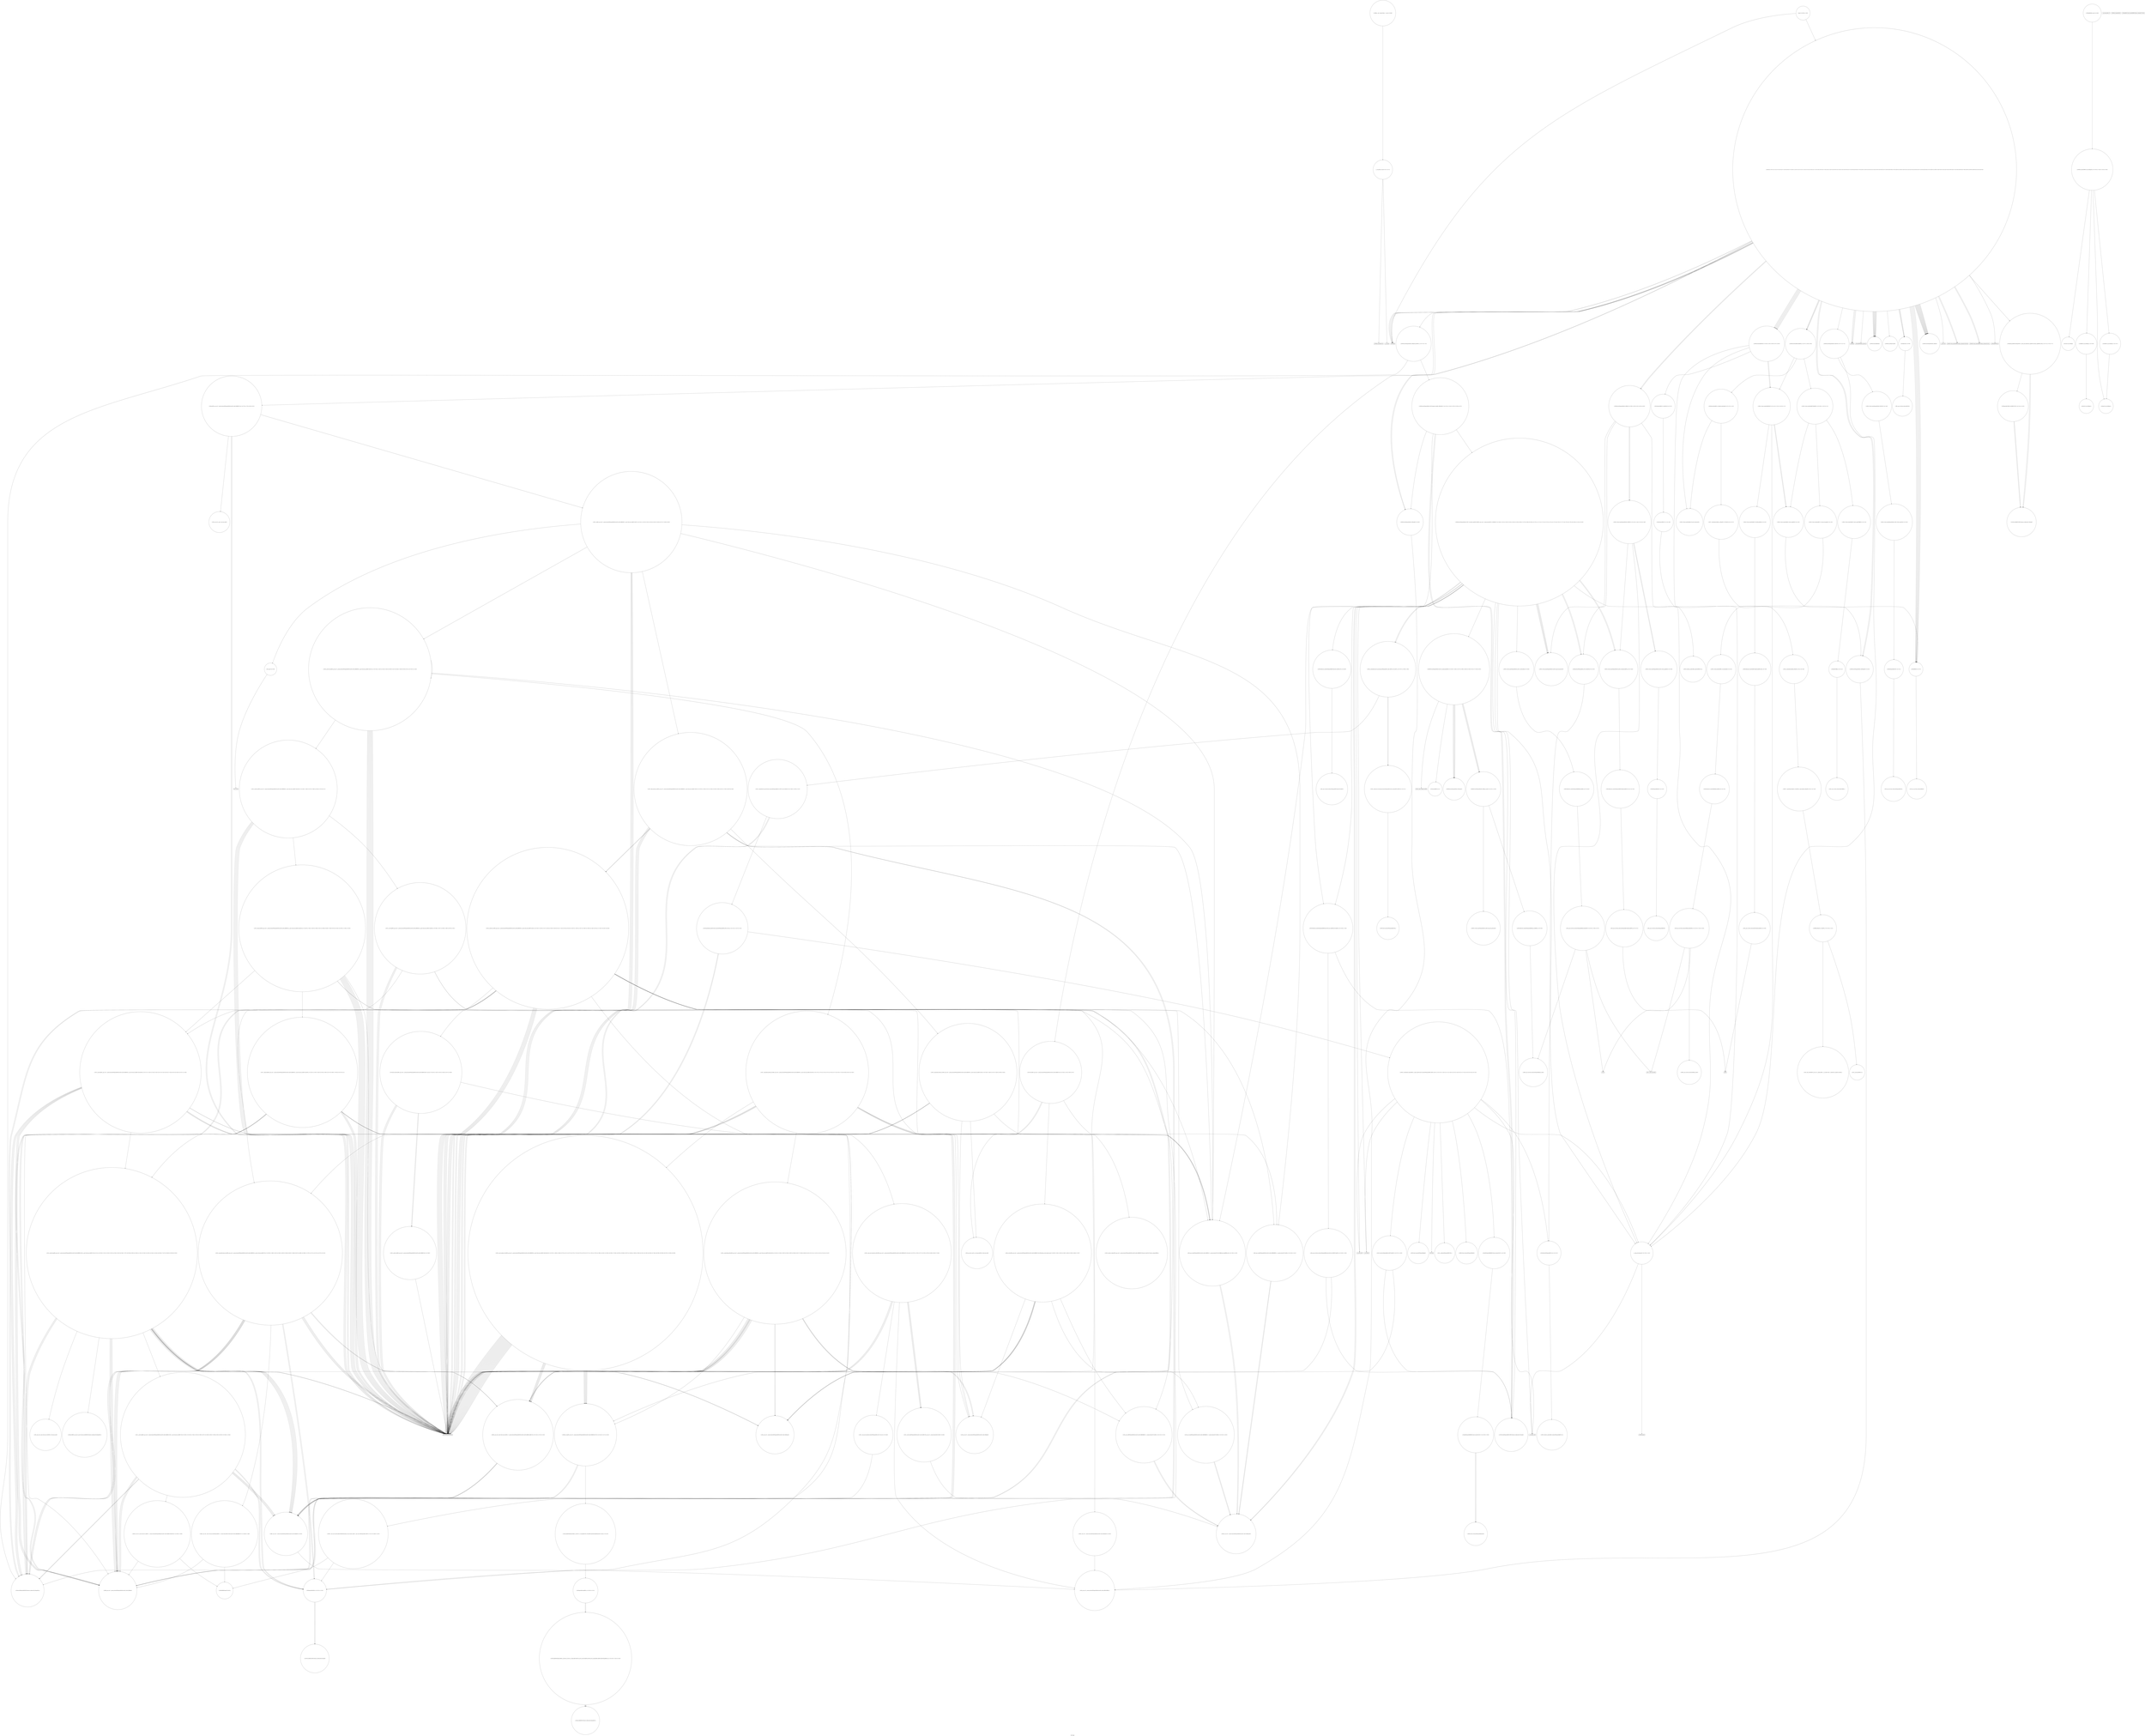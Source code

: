 digraph "Call Graph" {
	label="Call Graph";

	Node0x559e73ed9230 [shape=record,shape=circle,label="{__cxx_global_var_init|{<s0>1|<s1>2}}"];
	Node0x559e73ed9230:s0 -> Node0x559e73ed92b0[color=black];
	Node0x559e73ed9230:s1 -> Node0x559e74361720[color=black];
	Node0x559e74368c60 [shape=record,shape=circle,label="{_ZSt9__reverseIN9__gnu_cxx17__normal_iteratorIPSt4pairIiiESt6vectorIS3_SaIS3_EEEEEvT_S9_St26random_access_iterator_tag|{<s0>490|<s1>491|<s2>492|<s3>493|<s4>494|<s5>495|<s6>496|<s7>497}}"];
	Node0x559e74368c60:s0 -> Node0x559e74368760[color=black];
	Node0x559e74368c60:s1 -> Node0x559e74368160[color=black];
	Node0x559e74368c60:s2 -> Node0x559e74367a60[color=black];
	Node0x559e74368c60:s3 -> Node0x559e74365440[color=black];
	Node0x559e74368c60:s4 -> Node0x559e74365440[color=black];
	Node0x559e74368c60:s5 -> Node0x559e74368360[color=black];
	Node0x559e74368c60:s6 -> Node0x559e74367be0[color=black];
	Node0x559e74368c60:s7 -> Node0x559e74368160[color=black];
	Node0x559e743652c0 [shape=record,shape=circle,label="{_ZSt7forwardISt4pairIiiEEOT_RNSt16remove_referenceIS2_E4typeE}"];
	Node0x559e74361920 [shape=record,shape=circle,label="{_ZNSt6vectorIiSaIiEEC2EmRKS0_|{<s0>67|<s1>68|<s2>69}}"];
	Node0x559e74361920:s0 -> Node0x559e74362a20[color=black];
	Node0x559e74361920:s1 -> Node0x559e74362aa0[color=black];
	Node0x559e74361920:s2 -> Node0x559e74362b20[color=black];
	Node0x559e74362e20 [shape=record,shape=circle,label="{_ZSt34__uninitialized_move_if_noexcept_aIPSt4pairIiiES2_SaIS1_EET0_T_S5_S4_RT1_|{<s0>197|<s1>198|<s2>199}}"];
	Node0x559e74362e20:s0 -> Node0x559e743635a0[color=black];
	Node0x559e74362e20:s1 -> Node0x559e743635a0[color=black];
	Node0x559e74362e20:s2 -> Node0x559e74363520[color=black];
	Node0x559e74361ca0 [shape=record,shape=circle,label="{_ZSt4sortIN9__gnu_cxx17__normal_iteratorIPSt4pairIiiESt6vectorIS3_SaIS3_EEEEEvT_S9_|{<s0>78|<s1>79|<s2>80|<s3>81}}"];
	Node0x559e74361ca0:s0 -> Node0x559e74365440[color=black];
	Node0x559e74361ca0:s1 -> Node0x559e74365440[color=black];
	Node0x559e74361ca0:s2 -> Node0x559e74363d20[color=black];
	Node0x559e74361ca0:s3 -> Node0x559e74363ca0[color=black];
	Node0x559e743631a0 [shape=record,shape=Mrecord,label="{_ZSt20__throw_length_errorPKc}"];
	Node0x559e74362020 [shape=record,shape=Mrecord,label="{_ZNSolsEi}"];
	Node0x559e74363520 [shape=record,shape=circle,label="{_ZSt22__uninitialized_copy_aISt13move_iteratorIPSt4pairIiiEES3_S2_ET0_T_S6_S5_RSaIT1_E|{<s0>208|<s1>209|<s2>210}}"];
	Node0x559e74363520:s0 -> Node0x559e74365440[color=black];
	Node0x559e74363520:s1 -> Node0x559e74365440[color=black];
	Node0x559e74363520:s2 -> Node0x559e74363620[color=black];
	Node0x559e743623a0 [shape=record,shape=circle,label="{_ZNSt6vectorISt4pairIiiESaIS1_EED2Ev|{<s0>89|<s1>90|<s2>91|<s3>92|<s4>93}}"];
	Node0x559e743623a0:s0 -> Node0x559e74364c40[color=black];
	Node0x559e743623a0:s1 -> Node0x559e74364bc0[color=black];
	Node0x559e743623a0:s2 -> Node0x559e74364cc0[color=black];
	Node0x559e743623a0:s3 -> Node0x559e74364cc0[color=black];
	Node0x559e743623a0:s4 -> Node0x559e74364540[color=black];
	Node0x559e743638a0 [shape=record,shape=circle,label="{_ZNKSt13move_iteratorIPSt4pairIiiEEdeEv}"];
	Node0x559e74362720 [shape=record,shape=circle,label="{_ZStcoSt13_Ios_Fmtflags}"];
	Node0x559e74363c20 [shape=record,shape=circle,label="{_ZN9__gnu_cxx17__normal_iteratorIPSt4pairIiiESt6vectorIS2_SaIS2_EEEC2ERKS3_}"];
	Node0x559e74362aa0 [shape=record,shape=circle,label="{_ZNSt6vectorIiSaIiEE21_M_default_initializeEm|{<s0>112|<s1>113}}"];
	Node0x559e74362aa0:s0 -> Node0x559e743641c0[color=black];
	Node0x559e74362aa0:s1 -> Node0x559e74364140[color=black];
	Node0x559e743677e0 [shape=record,shape=circle,label="{_ZSt14__partial_sortIN9__gnu_cxx17__normal_iteratorIPSt4pairIiiESt6vectorIS3_SaIS3_EEEENS0_5__ops15_Iter_less_iterEEvT_SB_SB_T0_|{<s0>265|<s1>266|<s2>267|<s3>268|<s4>269|<s5>270|<s6>271}}"];
	Node0x559e743677e0:s0 -> Node0x559e74365440[color=black];
	Node0x559e743677e0:s1 -> Node0x559e74365440[color=black];
	Node0x559e743677e0:s2 -> Node0x559e74365440[color=black];
	Node0x559e743677e0:s3 -> Node0x559e743678e0[color=black];
	Node0x559e743677e0:s4 -> Node0x559e74365440[color=black];
	Node0x559e743677e0:s5 -> Node0x559e74365440[color=black];
	Node0x559e743677e0:s6 -> Node0x559e74367960[color=black];
	Node0x559e74363e40 [shape=record,shape=circle,label="{_ZNSt12_Vector_baseIiSaIiEE11_M_allocateEm|{<s0>122}}"];
	Node0x559e74363e40:s0 -> Node0x559e74363ec0[color=black];
	Node0x559e74367b60 [shape=record,shape=circle,label="{_ZSt10__pop_heapIN9__gnu_cxx17__normal_iteratorIPSt4pairIiiESt6vectorIS3_SaIS3_EEEENS0_5__ops15_Iter_less_iterEEvT_SB_SB_RT0_|{<s0>317|<s1>318|<s2>319|<s3>320|<s4>321|<s5>322|<s6>323|<s7>324|<s8>325|<s9>326|<s10>327|<s11>328}}"];
	Node0x559e74367b60:s0 -> Node0x559e74367ce0[color=black];
	Node0x559e74367b60:s1 -> Node0x559e743651c0[color=black];
	Node0x559e74367b60:s2 -> Node0x559e74365440[color=black];
	Node0x559e74367b60:s3 -> Node0x559e74367ce0[color=black];
	Node0x559e74367b60:s4 -> Node0x559e743651c0[color=black];
	Node0x559e74367b60:s5 -> Node0x559e74367ce0[color=black];
	Node0x559e74367b60:s6 -> Node0x559e74367de0[color=black];
	Node0x559e74367b60:s7 -> Node0x559e74365440[color=black];
	Node0x559e74367b60:s8 -> Node0x559e74365540[color=black];
	Node0x559e74367b60:s9 -> Node0x559e743651c0[color=black];
	Node0x559e74367b60:s10 -> Node0x559e74365440[color=black];
	Node0x559e74367b60:s11 -> Node0x559e74367d60[color=black];
	Node0x559e743641c0 [shape=record,shape=circle,label="{_ZNSt12_Vector_baseIiSaIiEE19_M_get_Tp_allocatorEv}"];
	Node0x559e74367ee0 [shape=record,shape=circle,label="{_ZN9__gnu_cxx5__ops14_Iter_less_valC2ENS0_15_Iter_less_iterE}"];
	Node0x559e74364540 [shape=record,shape=circle,label="{__clang_call_terminate|{<s0>133|<s1>134}}"];
	Node0x559e74364540:s0 -> Node0x559e743645c0[color=black];
	Node0x559e74364540:s1 -> Node0x559e74364640[color=black];
	Node0x559e74368260 [shape=record,shape=circle,label="{_ZNK9__gnu_cxx17__normal_iteratorIPSt4pairIiiESt6vectorIS2_SaIS2_EEEmiEl|{<s0>400}}"];
	Node0x559e74368260:s0 -> Node0x559e74363c20[color=black];
	Node0x559e743648c0 [shape=record,shape=circle,label="{_ZSt8_DestroyIPiEvT_S1_|{<s0>138}}"];
	Node0x559e743648c0:s0 -> Node0x559e74364940[color=black];
	Node0x559e743685e0 [shape=record,shape=Mrecord,label="{llvm.ctlz.i64}"];
	Node0x559e74364c40 [shape=record,shape=circle,label="{_ZNSt12_Vector_baseISt4pairIiiESaIS1_EE19_M_get_Tp_allocatorEv}"];
	Node0x559e74368960 [shape=record,shape=circle,label="{_ZSt23__copy_move_backward_a2ILb1EN9__gnu_cxx17__normal_iteratorIPSt4pairIiiESt6vectorIS3_SaIS3_EEEES8_ET1_T0_SA_S9_|{<s0>475|<s1>476|<s2>477|<s3>478|<s4>479|<s5>480|<s6>481|<s7>482}}"];
	Node0x559e74368960:s0 -> Node0x559e74365440[color=black];
	Node0x559e74368960:s1 -> Node0x559e74368ae0[color=black];
	Node0x559e74368960:s2 -> Node0x559e74365440[color=black];
	Node0x559e74368960:s3 -> Node0x559e74368ae0[color=black];
	Node0x559e74368960:s4 -> Node0x559e74365440[color=black];
	Node0x559e74368960:s5 -> Node0x559e74368ae0[color=black];
	Node0x559e74368960:s6 -> Node0x559e74368a60[color=black];
	Node0x559e74368960:s7 -> Node0x559e74363c20[color=black];
	Node0x559e74364fc0 [shape=record,shape=circle,label="{_ZN9__gnu_cxx13new_allocatorISt4pairIiiEE10deallocateEPS2_m|{<s0>151}}"];
	Node0x559e74364fc0:s0 -> Node0x559e743647c0[color=black];
	Node0x559e73ed92b0 [shape=record,shape=Mrecord,label="{_ZNSt8ios_base4InitC1Ev}"];
	Node0x559e74368ce0 [shape=record,shape=circle,label="{_ZSt19__iterator_categoryIN9__gnu_cxx17__normal_iteratorIPSt4pairIiiESt6vectorIS3_SaIS3_EEEEENSt15iterator_traitsIT_E17iterator_categoryERKSA_}"];
	Node0x559e74365340 [shape=record,shape=circle,label="{_ZNSt6vectorISt4pairIiiESaIS1_EE17_M_realloc_insertIJS1_EEEvN9__gnu_cxx17__normal_iteratorIPS1_S3_EEDpOT_|{<s0>160|<s1>161|<s2>162|<s3>163|<s4>164|<s5>165|<s6>166|<s7>167|<s8>168|<s9>169|<s10>170|<s11>171|<s12>172|<s13>173|<s14>174|<s15>175|<s16>176|<s17>177|<s18>178|<s19>179|<s20>180|<s21>181|<s22>182}}"];
	Node0x559e74365340:s0 -> Node0x559e743654c0[color=black];
	Node0x559e74365340:s1 -> Node0x559e74361d20[color=black];
	Node0x559e74365340:s2 -> Node0x559e74365540[color=black];
	Node0x559e74365340:s3 -> Node0x559e74362da0[color=black];
	Node0x559e74365340:s4 -> Node0x559e743652c0[color=black];
	Node0x559e74365340:s5 -> Node0x559e74365240[color=black];
	Node0x559e74365340:s6 -> Node0x559e74362ea0[color=black];
	Node0x559e74365340:s7 -> Node0x559e74364c40[color=black];
	Node0x559e74365340:s8 -> Node0x559e74362e20[color=black];
	Node0x559e74365340:s9 -> Node0x559e74362ea0[color=black];
	Node0x559e74365340:s10 -> Node0x559e74364c40[color=black];
	Node0x559e74365340:s11 -> Node0x559e74362e20[color=black];
	Node0x559e74365340:s12 -> Node0x559e743645c0[color=black];
	Node0x559e74365340:s13 -> Node0x559e74362f20[color=black];
	Node0x559e74365340:s14 -> Node0x559e74363020[color=black];
	Node0x559e74365340:s15 -> Node0x559e74364c40[color=black];
	Node0x559e74365340:s16 -> Node0x559e74364bc0[color=black];
	Node0x559e74365340:s17 -> Node0x559e74364e40[color=black];
	Node0x559e74365340:s18 -> Node0x559e74362fa0[color=black];
	Node0x559e74365340:s19 -> Node0x559e74364c40[color=black];
	Node0x559e74365340:s20 -> Node0x559e74364bc0[color=black];
	Node0x559e74365340:s21 -> Node0x559e74364e40[color=black];
	Node0x559e74365340:s22 -> Node0x559e74364540[color=black];
	Node0x559e743619a0 [shape=record,shape=Mrecord,label="{__gxx_personality_v0}"];
	Node0x559e74362ea0 [shape=record,shape=circle,label="{_ZNK9__gnu_cxx17__normal_iteratorIPSt4pairIiiESt6vectorIS2_SaIS2_EEE4baseEv}"];
	Node0x559e74361d20 [shape=record,shape=circle,label="{_ZNSt6vectorISt4pairIiiESaIS1_EE5beginEv|{<s0>82}}"];
	Node0x559e74361d20:s0 -> Node0x559e74363c20[color=black];
	Node0x559e74363220 [shape=record,shape=circle,label="{_ZSt3maxImERKT_S2_S2_}"];
	Node0x559e743620a0 [shape=record,shape=Mrecord,label="{_ZNSolsEPFRSt8ios_baseS0_E}"];
	Node0x559e743635a0 [shape=record,shape=circle,label="{_ZSt32__make_move_if_noexcept_iteratorISt4pairIiiESt13move_iteratorIPS1_EET0_PT_|{<s0>211}}"];
	Node0x559e743635a0:s0 -> Node0x559e74363b20[color=black];
	Node0x559e74362420 [shape=record,shape=circle,label="{_ZNSt6vectorIiSaIiEED2Ev|{<s0>94|<s1>95|<s2>96|<s3>97|<s4>98}}"];
	Node0x559e74362420:s0 -> Node0x559e743641c0[color=black];
	Node0x559e74362420:s1 -> Node0x559e74364840[color=black];
	Node0x559e74362420:s2 -> Node0x559e74362b20[color=black];
	Node0x559e74362420:s3 -> Node0x559e74362b20[color=black];
	Node0x559e74362420:s4 -> Node0x559e74364540[color=black];
	Node0x559e74363920 [shape=record,shape=circle,label="{_ZNSt13move_iteratorIPSt4pairIiiEEppEv}"];
	Node0x559e743627a0 [shape=record,shape=circle,label="{_ZStoRRSt13_Ios_FmtflagsS_|{<s0>108}}"];
	Node0x559e743627a0:s0 -> Node0x559e743628a0[color=black];
	Node0x559e74363ca0 [shape=record,shape=circle,label="{_ZSt6__sortIN9__gnu_cxx17__normal_iteratorIPSt4pairIiiESt6vectorIS3_SaIS3_EEEENS0_5__ops15_Iter_less_iterEEvT_SB_T0_|{<s0>231|<s1>232|<s2>233|<s3>234|<s4>235|<s5>236|<s6>237|<s7>238|<s8>239}}"];
	Node0x559e74363ca0:s0 -> Node0x559e743675e0[color=black];
	Node0x559e74363ca0:s1 -> Node0x559e74365440[color=black];
	Node0x559e74363ca0:s2 -> Node0x559e74365440[color=black];
	Node0x559e74363ca0:s3 -> Node0x559e74365540[color=black];
	Node0x559e74363ca0:s4 -> Node0x559e743676e0[color=black];
	Node0x559e74363ca0:s5 -> Node0x559e74367660[color=black];
	Node0x559e74363ca0:s6 -> Node0x559e74365440[color=black];
	Node0x559e74363ca0:s7 -> Node0x559e74365440[color=black];
	Node0x559e74363ca0:s8 -> Node0x559e74367760[color=black];
	Node0x559e74362b20 [shape=record,shape=circle,label="{_ZNSt12_Vector_baseIiSaIiEED2Ev|{<s0>114|<s1>115|<s2>116|<s3>117}}"];
	Node0x559e74362b20:s0 -> Node0x559e743644c0[color=black];
	Node0x559e74362b20:s1 -> Node0x559e74362ca0[color=black];
	Node0x559e74362b20:s2 -> Node0x559e74362ca0[color=black];
	Node0x559e74362b20:s3 -> Node0x559e74364540[color=black];
	Node0x559e74367860 [shape=record,shape=circle,label="{_ZSt27__unguarded_partition_pivotIN9__gnu_cxx17__normal_iteratorIPSt4pairIiiESt6vectorIS3_SaIS3_EEEENS0_5__ops15_Iter_less_iterEET_SB_SB_T0_|{<s0>272|<s1>273|<s2>274|<s3>275|<s4>276|<s5>277|<s6>278|<s7>279|<s8>280|<s9>281|<s10>282}}"];
	Node0x559e74367860:s0 -> Node0x559e74365540[color=black];
	Node0x559e74367860:s1 -> Node0x559e74367c60[color=black];
	Node0x559e74367860:s2 -> Node0x559e74365440[color=black];
	Node0x559e74367860:s3 -> Node0x559e74367c60[color=black];
	Node0x559e74367860:s4 -> Node0x559e74365440[color=black];
	Node0x559e74367860:s5 -> Node0x559e74368260[color=black];
	Node0x559e74367860:s6 -> Node0x559e743681e0[color=black];
	Node0x559e74367860:s7 -> Node0x559e74367c60[color=black];
	Node0x559e74367860:s8 -> Node0x559e74365440[color=black];
	Node0x559e74367860:s9 -> Node0x559e74365440[color=black];
	Node0x559e74367860:s10 -> Node0x559e743682e0[color=black];
	Node0x559e74363ec0 [shape=record,shape=circle,label="{_ZNSt16allocator_traitsISaIiEE8allocateERS0_m|{<s0>123}}"];
	Node0x559e74363ec0:s0 -> Node0x559e74363f40[color=black];
	Node0x559e74367be0 [shape=record,shape=circle,label="{_ZN9__gnu_cxx17__normal_iteratorIPSt4pairIiiESt6vectorIS2_SaIS2_EEEppEv}"];
	Node0x559e74364240 [shape=record,shape=circle,label="{_ZSt25__uninitialized_default_nIPimET_S1_T0_|{<s0>128}}"];
	Node0x559e74364240:s0 -> Node0x559e743642c0[color=black];
	Node0x559e74367f60 [shape=record,shape=circle,label="{_ZSt11__push_heapIN9__gnu_cxx17__normal_iteratorIPSt4pairIiiESt6vectorIS3_SaIS3_EEEElS3_NS0_5__ops14_Iter_less_valEEvT_T0_SC_T1_RT2_|{<s0>353|<s1>354|<s2>355|<s3>356|<s4>357|<s5>358|<s6>359|<s7>360|<s8>361|<s9>362|<s10>363|<s11>364}}"];
	Node0x559e74367f60:s0 -> Node0x559e74367c60[color=black];
	Node0x559e74367f60:s1 -> Node0x559e74368060[color=black];
	Node0x559e74367f60:s2 -> Node0x559e74367c60[color=black];
	Node0x559e74367f60:s3 -> Node0x559e74367ce0[color=black];
	Node0x559e74367f60:s4 -> Node0x559e743651c0[color=black];
	Node0x559e74367f60:s5 -> Node0x559e74367c60[color=black];
	Node0x559e74367f60:s6 -> Node0x559e74367ce0[color=black];
	Node0x559e74367f60:s7 -> Node0x559e74367de0[color=black];
	Node0x559e74367f60:s8 -> Node0x559e743651c0[color=black];
	Node0x559e74367f60:s9 -> Node0x559e74367c60[color=black];
	Node0x559e74367f60:s10 -> Node0x559e74367ce0[color=black];
	Node0x559e74367f60:s11 -> Node0x559e74367de0[color=black];
	Node0x559e743645c0 [shape=record,shape=Mrecord,label="{__cxa_begin_catch}"];
	Node0x559e743682e0 [shape=record,shape=circle,label="{_ZSt21__unguarded_partitionIN9__gnu_cxx17__normal_iteratorIPSt4pairIiiESt6vectorIS3_SaIS3_EEEENS0_5__ops15_Iter_less_iterEET_SB_SB_SB_T0_|{<s0>401|<s1>402|<s2>403|<s3>404|<s4>405|<s5>406|<s6>407|<s7>408|<s8>409|<s9>410|<s10>411|<s11>412|<s12>413|<s13>414|<s14>415}}"];
	Node0x559e743682e0:s0 -> Node0x559e74365440[color=black];
	Node0x559e743682e0:s1 -> Node0x559e74365440[color=black];
	Node0x559e743682e0:s2 -> Node0x559e74367ae0[color=black];
	Node0x559e743682e0:s3 -> Node0x559e74367be0[color=black];
	Node0x559e743682e0:s4 -> Node0x559e74368160[color=black];
	Node0x559e743682e0:s5 -> Node0x559e74365440[color=black];
	Node0x559e743682e0:s6 -> Node0x559e74365440[color=black];
	Node0x559e743682e0:s7 -> Node0x559e74367ae0[color=black];
	Node0x559e743682e0:s8 -> Node0x559e74368160[color=black];
	Node0x559e743682e0:s9 -> Node0x559e74367a60[color=black];
	Node0x559e743682e0:s10 -> Node0x559e74365440[color=black];
	Node0x559e743682e0:s11 -> Node0x559e74365440[color=black];
	Node0x559e743682e0:s12 -> Node0x559e74365440[color=black];
	Node0x559e743682e0:s13 -> Node0x559e74368360[color=black];
	Node0x559e743682e0:s14 -> Node0x559e74367be0[color=black];
	Node0x559e74364940 [shape=record,shape=circle,label="{_ZNSt12_Destroy_auxILb1EE9__destroyIPiEEvT_S3_}"];
	Node0x559e74368660 [shape=record,shape=circle,label="{_ZSt16__insertion_sortIN9__gnu_cxx17__normal_iteratorIPSt4pairIiiESt6vectorIS3_SaIS3_EEEENS0_5__ops15_Iter_less_iterEEvT_SB_T0_|{<s0>425|<s1>426|<s2>427|<s3>428|<s4>429|<s5>430|<s6>431|<s7>432|<s8>433|<s9>434|<s10>435|<s11>436|<s12>437|<s13>438|<s14>439|<s15>440|<s16>441|<s17>442|<s18>443|<s19>444}}"];
	Node0x559e74368660:s0 -> Node0x559e74368760[color=black];
	Node0x559e74368660:s1 -> Node0x559e74367c60[color=black];
	Node0x559e74368660:s2 -> Node0x559e743675e0[color=black];
	Node0x559e74368660:s3 -> Node0x559e74365440[color=black];
	Node0x559e74368660:s4 -> Node0x559e74365440[color=black];
	Node0x559e74368660:s5 -> Node0x559e74367ae0[color=black];
	Node0x559e74368660:s6 -> Node0x559e74367ce0[color=black];
	Node0x559e74368660:s7 -> Node0x559e743651c0[color=black];
	Node0x559e74368660:s8 -> Node0x559e74365440[color=black];
	Node0x559e74368660:s9 -> Node0x559e74365440[color=black];
	Node0x559e74368660:s10 -> Node0x559e74365440[color=black];
	Node0x559e74368660:s11 -> Node0x559e74367c60[color=black];
	Node0x559e74368660:s12 -> Node0x559e743687e0[color=black];
	Node0x559e74368660:s13 -> Node0x559e743651c0[color=black];
	Node0x559e74368660:s14 -> Node0x559e74367ce0[color=black];
	Node0x559e74368660:s15 -> Node0x559e74367de0[color=black];
	Node0x559e74368660:s16 -> Node0x559e74365440[color=black];
	Node0x559e74368660:s17 -> Node0x559e743688e0[color=black];
	Node0x559e74368660:s18 -> Node0x559e74368860[color=black];
	Node0x559e74368660:s19 -> Node0x559e74367be0[color=black];
	Node0x559e74364cc0 [shape=record,shape=circle,label="{_ZNSt12_Vector_baseISt4pairIiiESaIS1_EED2Ev|{<s0>143|<s1>144|<s2>145|<s3>146}}"];
	Node0x559e74364cc0:s0 -> Node0x559e74364e40[color=black];
	Node0x559e74364cc0:s1 -> Node0x559e74364ec0[color=black];
	Node0x559e74364cc0:s2 -> Node0x559e74364ec0[color=black];
	Node0x559e74364cc0:s3 -> Node0x559e74364540[color=black];
	Node0x559e743689e0 [shape=record,shape=circle,label="{_ZSt12__miter_baseIN9__gnu_cxx17__normal_iteratorIPSt4pairIiiESt6vectorIS3_SaIS3_EEEEET_S9_|{<s0>483}}"];
	Node0x559e743689e0:s0 -> Node0x559e74365440[color=black];
	Node0x559e74365040 [shape=record,shape=circle,label="{_ZNSaISt4pairIiiEED2Ev|{<s0>152}}"];
	Node0x559e74365040:s0 -> Node0x559e743650c0[color=black];
	Node0x559e743616a0 [shape=record,shape=Mrecord,label="{_ZNSt8ios_base4InitD1Ev}"];
	Node0x559e74368d60 [shape=record,shape=circle,label="{_GLOBAL__sub_I_Chmel.Tolstiy_1_1.cpp|{<s0>498}}"];
	Node0x559e74368d60:s0 -> Node0x559e73ed9230[color=black];
	Node0x559e743653c0 [shape=record,shape=circle,label="{_ZN9__gnu_cxx13new_allocatorISt4pairIiiEE9constructIS2_JS2_EEEvPT_DpOT0_|{<s0>183|<s1>184}}"];
	Node0x559e743653c0:s0 -> Node0x559e743652c0[color=black];
	Node0x559e743653c0:s1 -> Node0x559e74365440[color=black];
	Node0x559e74361a20 [shape=record,shape=circle,label="{_ZNSaIiED2Ev|{<s0>70}}"];
	Node0x559e74361a20:s0 -> Node0x559e743629a0[color=black];
	Node0x559e74362f20 [shape=record,shape=circle,label="{_ZNSt16allocator_traitsISaISt4pairIiiEEE7destroyIS1_EEvRS2_PT_|{<s0>200}}"];
	Node0x559e74362f20:s0 -> Node0x559e74363ba0[color=black];
	Node0x559e74361da0 [shape=record,shape=circle,label="{_ZNSt6vectorISt4pairIiiESaIS1_EE3endEv|{<s0>83}}"];
	Node0x559e74361da0:s0 -> Node0x559e74363c20[color=black];
	Node0x559e743632a0 [shape=record,shape=circle,label="{_ZNSt16allocator_traitsISaISt4pairIiiEEE8max_sizeERKS2_|{<s0>203}}"];
	Node0x559e743632a0:s0 -> Node0x559e743633a0[color=black];
	Node0x559e74362120 [shape=record,shape=circle,label="{_ZSt5fixedRSt8ios_base|{<s0>88}}"];
	Node0x559e74362120:s0 -> Node0x559e74362620[color=black];
	Node0x559e74363620 [shape=record,shape=circle,label="{_ZSt18uninitialized_copyISt13move_iteratorIPSt4pairIiiEES3_ET0_T_S6_S5_|{<s0>212|<s1>213|<s2>214}}"];
	Node0x559e74363620:s0 -> Node0x559e74365440[color=black];
	Node0x559e74363620:s1 -> Node0x559e74365440[color=black];
	Node0x559e74363620:s2 -> Node0x559e743636a0[color=black];
	Node0x559e743624a0 [shape=record,shape=circle,label="{main|{<s0>99|<s1>100}}"];
	Node0x559e743624a0:s0 -> Node0x559e74361820[color=black];
	Node0x559e743624a0:s1 -> Node0x559e743617a0[color=black];
	Node0x559e743639a0 [shape=record,shape=Mrecord,label="{llvm.trap}"];
	Node0x559e74362820 [shape=record,shape=circle,label="{_ZStanSt13_Ios_FmtflagsS_}"];
	Node0x559e74363d20 [shape=record,shape=circle,label="{_ZN9__gnu_cxx5__ops16__iter_less_iterEv}"];
	Node0x559e74362ba0 [shape=record,shape=circle,label="{_ZNSt12_Vector_baseIiSaIiEE12_Vector_implC2ERKS0_|{<s0>118}}"];
	Node0x559e74362ba0:s0 -> Node0x559e74362d20[color=black];
	Node0x559e743678e0 [shape=record,shape=circle,label="{_ZSt13__heap_selectIN9__gnu_cxx17__normal_iteratorIPSt4pairIiiESt6vectorIS3_SaIS3_EEEENS0_5__ops15_Iter_less_iterEEvT_SB_SB_T0_|{<s0>283|<s1>284|<s2>285|<s3>286|<s4>287|<s5>288|<s6>289|<s7>290|<s8>291|<s9>292|<s10>293|<s11>294|<s12>295}}"];
	Node0x559e743678e0:s0 -> Node0x559e74365440[color=black];
	Node0x559e743678e0:s1 -> Node0x559e74365440[color=black];
	Node0x559e743678e0:s2 -> Node0x559e743679e0[color=black];
	Node0x559e743678e0:s3 -> Node0x559e74365440[color=black];
	Node0x559e743678e0:s4 -> Node0x559e74367a60[color=black];
	Node0x559e743678e0:s5 -> Node0x559e74365440[color=black];
	Node0x559e743678e0:s6 -> Node0x559e74365440[color=black];
	Node0x559e743678e0:s7 -> Node0x559e74367ae0[color=black];
	Node0x559e743678e0:s8 -> Node0x559e74365440[color=black];
	Node0x559e743678e0:s9 -> Node0x559e74365440[color=black];
	Node0x559e743678e0:s10 -> Node0x559e74365440[color=black];
	Node0x559e743678e0:s11 -> Node0x559e74367b60[color=black];
	Node0x559e743678e0:s12 -> Node0x559e74367be0[color=black];
	Node0x559e74363f40 [shape=record,shape=circle,label="{_ZN9__gnu_cxx13new_allocatorIiE8allocateEmPKv|{<s0>124|<s1>125|<s2>126}}"];
	Node0x559e74363f40:s0 -> Node0x559e74363fc0[color=black];
	Node0x559e74363f40:s1 -> Node0x559e74364040[color=black];
	Node0x559e74363f40:s2 -> Node0x559e743640c0[color=black];
	Node0x559e74367c60 [shape=record,shape=circle,label="{_ZNK9__gnu_cxx17__normal_iteratorIPSt4pairIiiESt6vectorIS2_SaIS2_EEEplEl|{<s0>329}}"];
	Node0x559e74367c60:s0 -> Node0x559e74363c20[color=black];
	Node0x559e743642c0 [shape=record,shape=circle,label="{_ZNSt27__uninitialized_default_n_1ILb1EE18__uninit_default_nIPimEET_S3_T0_|{<s0>129}}"];
	Node0x559e743642c0:s0 -> Node0x559e74364340[color=black];
	Node0x559e74367fe0 [shape=record,shape=circle,label="{_ZSt7forwardIiEOT_RNSt16remove_referenceIS0_E4typeE}"];
	Node0x559e74364640 [shape=record,shape=Mrecord,label="{_ZSt9terminatev}"];
	Node0x559e74368360 [shape=record,shape=circle,label="{_ZSt9iter_swapIN9__gnu_cxx17__normal_iteratorIPSt4pairIiiESt6vectorIS3_SaIS3_EEEES8_EvT_T0_|{<s0>416|<s1>417|<s2>418}}"];
	Node0x559e74368360:s0 -> Node0x559e74367ce0[color=black];
	Node0x559e74368360:s1 -> Node0x559e74367ce0[color=black];
	Node0x559e74368360:s2 -> Node0x559e743683e0[color=black];
	Node0x559e743649c0 [shape=record,shape=circle,label="{_ZNSt12_Vector_baseISt4pairIiiESaIS1_EEC2Ev|{<s0>139}}"];
	Node0x559e743649c0:s0 -> Node0x559e74364a40[color=black];
	Node0x559e743686e0 [shape=record,shape=circle,label="{_ZSt26__unguarded_insertion_sortIN9__gnu_cxx17__normal_iteratorIPSt4pairIiiESt6vectorIS3_SaIS3_EEEENS0_5__ops15_Iter_less_iterEEvT_SB_T0_|{<s0>445|<s1>446|<s2>447|<s3>448|<s4>449|<s5>450}}"];
	Node0x559e743686e0:s0 -> Node0x559e74365440[color=black];
	Node0x559e743686e0:s1 -> Node0x559e743675e0[color=black];
	Node0x559e743686e0:s2 -> Node0x559e74365440[color=black];
	Node0x559e743686e0:s3 -> Node0x559e743688e0[color=black];
	Node0x559e743686e0:s4 -> Node0x559e74368860[color=black];
	Node0x559e743686e0:s5 -> Node0x559e74367be0[color=black];
	Node0x559e74364d40 [shape=record,shape=circle,label="{_ZSt8_DestroyIPSt4pairIiiEEvT_S3_|{<s0>147}}"];
	Node0x559e74364d40:s0 -> Node0x559e74364dc0[color=black];
	Node0x559e74368a60 [shape=record,shape=circle,label="{_ZSt22__copy_move_backward_aILb1EPSt4pairIiiES2_ET1_T0_S4_S3_|{<s0>484}}"];
	Node0x559e74368a60:s0 -> Node0x559e74368b60[color=black];
	Node0x559e743650c0 [shape=record,shape=circle,label="{_ZN9__gnu_cxx13new_allocatorISt4pairIiiEED2Ev}"];
	Node0x559e74361720 [shape=record,shape=Mrecord,label="{__cxa_atexit}"];
	Node0x559e74365440 [shape=record,shape=Mrecord,label="{llvm.memcpy.p0i8.p0i8.i64}"];
	Node0x559e74361aa0 [shape=record,shape=circle,label="{_ZNSt6vectorIiSaIiEEixEm}"];
	Node0x559e74362fa0 [shape=record,shape=Mrecord,label="{__cxa_rethrow}"];
	Node0x559e74361e20 [shape=record,shape=circle,label="{_ZSt7reverseIN9__gnu_cxx17__normal_iteratorIPSt4pairIiiESt6vectorIS3_SaIS3_EEEEEvT_S9_|{<s0>84|<s1>85|<s2>86|<s3>87}}"];
	Node0x559e74361e20:s0 -> Node0x559e74365440[color=black];
	Node0x559e74361e20:s1 -> Node0x559e74365440[color=black];
	Node0x559e74361e20:s2 -> Node0x559e74368ce0[color=black];
	Node0x559e74361e20:s3 -> Node0x559e74368c60[color=black];
	Node0x559e74363320 [shape=record,shape=circle,label="{_ZNKSt12_Vector_baseISt4pairIiiESaIS1_EE19_M_get_Tp_allocatorEv}"];
	Node0x559e743621a0 [shape=record,shape=circle,label="{_ZNSt8ios_base9precisionEl}"];
	Node0x559e743636a0 [shape=record,shape=circle,label="{_ZNSt20__uninitialized_copyILb0EE13__uninit_copyISt13move_iteratorIPSt4pairIiiEES5_EET0_T_S8_S7_|{<s0>215|<s1>216|<s2>217|<s3>218|<s4>219|<s5>220|<s6>221|<s7>222|<s8>223|<s9>224|<s10>225}}"];
	Node0x559e743636a0:s0 -> Node0x559e74363720[color=black];
	Node0x559e743636a0:s1 -> Node0x559e74363820[color=black];
	Node0x559e743636a0:s2 -> Node0x559e743638a0[color=black];
	Node0x559e743636a0:s3 -> Node0x559e743637a0[color=black];
	Node0x559e743636a0:s4 -> Node0x559e74363920[color=black];
	Node0x559e743636a0:s5 -> Node0x559e743645c0[color=black];
	Node0x559e743636a0:s6 -> Node0x559e74364d40[color=black];
	Node0x559e743636a0:s7 -> Node0x559e74362fa0[color=black];
	Node0x559e743636a0:s8 -> Node0x559e74363020[color=black];
	Node0x559e743636a0:s9 -> Node0x559e743639a0[color=black];
	Node0x559e743636a0:s10 -> Node0x559e74364540[color=black];
	Node0x559e74362520 [shape=record,shape=circle,label="{_ZSt7forwardIRiEOT_RNSt16remove_referenceIS1_E4typeE}"];
	Node0x559e74363a20 [shape=record,shape=circle,label="{_ZSteqIPSt4pairIiiEEbRKSt13move_iteratorIT_ES7_|{<s0>229|<s1>230}}"];
	Node0x559e74363a20:s0 -> Node0x559e74363aa0[color=black];
	Node0x559e74363a20:s1 -> Node0x559e74363aa0[color=black];
	Node0x559e743628a0 [shape=record,shape=circle,label="{_ZStorSt13_Ios_FmtflagsS_}"];
	Node0x559e743675e0 [shape=record,shape=circle,label="{_ZN9__gnu_cxxneIPSt4pairIiiESt6vectorIS2_SaIS2_EEEEbRKNS_17__normal_iteratorIT_T0_EESC_|{<s0>240|<s1>241}}"];
	Node0x559e743675e0:s0 -> Node0x559e74362ea0[color=black];
	Node0x559e743675e0:s1 -> Node0x559e74362ea0[color=black];
	Node0x559e74362c20 [shape=record,shape=circle,label="{_ZNSt12_Vector_baseIiSaIiEE17_M_create_storageEm|{<s0>119}}"];
	Node0x559e74362c20:s0 -> Node0x559e74363e40[color=black];
	Node0x559e74367960 [shape=record,shape=circle,label="{_ZSt11__sort_heapIN9__gnu_cxx17__normal_iteratorIPSt4pairIiiESt6vectorIS3_SaIS3_EEEENS0_5__ops15_Iter_less_iterEEvT_SB_RT0_|{<s0>296|<s1>297|<s2>298|<s3>299|<s4>300|<s5>301}}"];
	Node0x559e74367960:s0 -> Node0x559e74365540[color=black];
	Node0x559e74367960:s1 -> Node0x559e74368160[color=black];
	Node0x559e74367960:s2 -> Node0x559e74365440[color=black];
	Node0x559e74367960:s3 -> Node0x559e74365440[color=black];
	Node0x559e74367960:s4 -> Node0x559e74365440[color=black];
	Node0x559e74367960:s5 -> Node0x559e74367b60[color=black];
	Node0x559e74363fc0 [shape=record,shape=circle,label="{_ZNK9__gnu_cxx13new_allocatorIiE8max_sizeEv}"];
	Node0x559e74367ce0 [shape=record,shape=circle,label="{_ZNK9__gnu_cxx17__normal_iteratorIPSt4pairIiiESt6vectorIS2_SaIS2_EEEdeEv}"];
	Node0x559e74364340 [shape=record,shape=circle,label="{_ZSt6fill_nIPimiET_S1_T0_RKT1_|{<s0>130|<s1>131}}"];
	Node0x559e74364340:s0 -> Node0x559e74364440[color=black];
	Node0x559e74364340:s1 -> Node0x559e743643c0[color=black];
	Node0x559e74368060 [shape=record,shape=circle,label="{_ZNK9__gnu_cxx5__ops14_Iter_less_valclINS_17__normal_iteratorIPSt4pairIiiESt6vectorIS5_SaIS5_EEEES5_EEbT_RT0_|{<s0>365|<s1>366}}"];
	Node0x559e74368060:s0 -> Node0x559e74367ce0[color=black];
	Node0x559e74368060:s1 -> Node0x559e743680e0[color=black];
	Node0x559e743646c0 [shape=record,shape=circle,label="{_ZNSt16allocator_traitsISaIiEE10deallocateERS0_Pim|{<s0>135}}"];
	Node0x559e743646c0:s0 -> Node0x559e74364740[color=black];
	Node0x559e743683e0 [shape=record,shape=circle,label="{_ZSt4swapIiiENSt9enable_ifIXsr6__and_ISt14__is_swappableIT_ES1_IT0_EEE5valueEvE4typeERSt4pairIS2_S4_ESA_|{<s0>419}}"];
	Node0x559e743683e0:s0 -> Node0x559e74368460[color=black];
	Node0x559e74364a40 [shape=record,shape=circle,label="{_ZNSt12_Vector_baseISt4pairIiiESaIS1_EE12_Vector_implC2Ev|{<s0>140}}"];
	Node0x559e74364a40:s0 -> Node0x559e74364ac0[color=black];
	Node0x559e74368760 [shape=record,shape=circle,label="{_ZN9__gnu_cxxeqIPSt4pairIiiESt6vectorIS2_SaIS2_EEEEbRKNS_17__normal_iteratorIT_T0_EESC_|{<s0>451|<s1>452}}"];
	Node0x559e74368760:s0 -> Node0x559e74362ea0[color=black];
	Node0x559e74368760:s1 -> Node0x559e74362ea0[color=black];
	Node0x559e74364dc0 [shape=record,shape=circle,label="{_ZNSt12_Destroy_auxILb1EE9__destroyIPSt4pairIiiEEEvT_S5_}"];
	Node0x559e74368ae0 [shape=record,shape=circle,label="{_ZSt12__niter_baseIPSt4pairIiiESt6vectorIS1_SaIS1_EEET_N9__gnu_cxx17__normal_iteratorIS6_T0_EE|{<s0>485}}"];
	Node0x559e74368ae0:s0 -> Node0x559e74362ea0[color=black];
	Node0x559e74365140 [shape=record,shape=circle,label="{_ZNSt6vectorISt4pairIiiESaIS1_EE12emplace_backIJS1_EEEvDpOT_|{<s0>153|<s1>154|<s2>155|<s3>156|<s4>157}}"];
	Node0x559e74365140:s0 -> Node0x559e743652c0[color=black];
	Node0x559e74365140:s1 -> Node0x559e74365240[color=black];
	Node0x559e74365140:s2 -> Node0x559e74361da0[color=black];
	Node0x559e74365140:s3 -> Node0x559e743652c0[color=black];
	Node0x559e74365140:s4 -> Node0x559e74365340[color=black];
	Node0x559e743617a0 [shape=record,shape=circle,label="{_Z5solvev|{<s0>3|<s1>4|<s2>5|<s3>6|<s4>7|<s5>8|<s6>9|<s7>10|<s8>11|<s9>12|<s10>13|<s11>14|<s12>15|<s13>16|<s14>17|<s15>18|<s16>19|<s17>20|<s18>21|<s19>22|<s20>23|<s21>24|<s22>25|<s23>26|<s24>27|<s25>28|<s26>29|<s27>30|<s28>31|<s29>32|<s30>33|<s31>34|<s32>35|<s33>36|<s34>37|<s35>38|<s36>39|<s37>40|<s38>41|<s39>42|<s40>43|<s41>44|<s42>45|<s43>46|<s44>47|<s45>48|<s46>49|<s47>50|<s48>51|<s49>52|<s50>53|<s51>54|<s52>55|<s53>56|<s54>57|<s55>58|<s56>59|<s57>60|<s58>61|<s59>62|<s60>63|<s61>64|<s62>65}}"];
	Node0x559e743617a0:s0 -> Node0x559e74361820[color=black];
	Node0x559e743617a0:s1 -> Node0x559e74361820[color=black];
	Node0x559e743617a0:s2 -> Node0x559e74361820[color=black];
	Node0x559e743617a0:s3 -> Node0x559e743618a0[color=black];
	Node0x559e743617a0:s4 -> Node0x559e74361920[color=black];
	Node0x559e743617a0:s5 -> Node0x559e74361a20[color=black];
	Node0x559e743617a0:s6 -> Node0x559e743618a0[color=black];
	Node0x559e743617a0:s7 -> Node0x559e74361920[color=black];
	Node0x559e743617a0:s8 -> Node0x559e74361a20[color=black];
	Node0x559e743617a0:s9 -> Node0x559e743618a0[color=black];
	Node0x559e743617a0:s10 -> Node0x559e74361920[color=black];
	Node0x559e743617a0:s11 -> Node0x559e74361a20[color=black];
	Node0x559e743617a0:s12 -> Node0x559e74361aa0[color=black];
	Node0x559e743617a0:s13 -> Node0x559e74361820[color=black];
	Node0x559e743617a0:s14 -> Node0x559e74361a20[color=black];
	Node0x559e743617a0:s15 -> Node0x559e74361a20[color=black];
	Node0x559e743617a0:s16 -> Node0x559e74361a20[color=black];
	Node0x559e743617a0:s17 -> Node0x559e74361b20[color=black];
	Node0x559e743617a0:s18 -> Node0x559e74361aa0[color=black];
	Node0x559e743617a0:s19 -> Node0x559e74361c20[color=black];
	Node0x559e743617a0:s20 -> Node0x559e74361ba0[color=black];
	Node0x559e743617a0:s21 -> Node0x559e743623a0[color=black];
	Node0x559e743617a0:s22 -> Node0x559e74361d20[color=black];
	Node0x559e743617a0:s23 -> Node0x559e74361da0[color=black];
	Node0x559e743617a0:s24 -> Node0x559e74361ca0[color=black];
	Node0x559e743617a0:s25 -> Node0x559e74361d20[color=black];
	Node0x559e743617a0:s26 -> Node0x559e74361da0[color=black];
	Node0x559e743617a0:s27 -> Node0x559e74361e20[color=black];
	Node0x559e743617a0:s28 -> Node0x559e74361ea0[color=black];
	Node0x559e743617a0:s29 -> Node0x559e74361ea0[color=black];
	Node0x559e743617a0:s30 -> Node0x559e74361ea0[color=black];
	Node0x559e743617a0:s31 -> Node0x559e74361aa0[color=black];
	Node0x559e743617a0:s32 -> Node0x559e74361ea0[color=black];
	Node0x559e743617a0:s33 -> Node0x559e74361aa0[color=black];
	Node0x559e743617a0:s34 -> Node0x559e74361ea0[color=black];
	Node0x559e743617a0:s35 -> Node0x559e74361ea0[color=black];
	Node0x559e743617a0:s36 -> Node0x559e74361ea0[color=black];
	Node0x559e743617a0:s37 -> Node0x559e74361ea0[color=black];
	Node0x559e743617a0:s38 -> Node0x559e74361ea0[color=black];
	Node0x559e743617a0:s39 -> Node0x559e74361aa0[color=black];
	Node0x559e743617a0:s40 -> Node0x559e74361ea0[color=black];
	Node0x559e743617a0:s41 -> Node0x559e74361aa0[color=black];
	Node0x559e743617a0:s42 -> Node0x559e74361ea0[color=black];
	Node0x559e743617a0:s43 -> Node0x559e74361f20[color=black];
	Node0x559e743617a0:s44 -> Node0x559e74361fa0[color=black];
	Node0x559e743617a0:s45 -> Node0x559e74362020[color=black];
	Node0x559e743617a0:s46 -> Node0x559e74361fa0[color=black];
	Node0x559e743617a0:s47 -> Node0x559e743620a0[color=black];
	Node0x559e743617a0:s48 -> Node0x559e743621a0[color=black];
	Node0x559e743617a0:s49 -> Node0x559e74362220[color=black];
	Node0x559e743617a0:s50 -> Node0x559e74361aa0[color=black];
	Node0x559e743617a0:s51 -> Node0x559e74362020[color=black];
	Node0x559e743617a0:s52 -> Node0x559e74362220[color=black];
	Node0x559e743617a0:s53 -> Node0x559e74361aa0[color=black];
	Node0x559e743617a0:s54 -> Node0x559e74362020[color=black];
	Node0x559e743617a0:s55 -> Node0x559e743622a0[color=black];
	Node0x559e743617a0:s56 -> Node0x559e743623a0[color=black];
	Node0x559e743617a0:s57 -> Node0x559e74362420[color=black];
	Node0x559e743617a0:s58 -> Node0x559e74362420[color=black];
	Node0x559e743617a0:s59 -> Node0x559e74362420[color=black];
	Node0x559e743617a0:s60 -> Node0x559e74362420[color=black];
	Node0x559e743617a0:s61 -> Node0x559e74362420[color=black];
	Node0x559e743617a0:s62 -> Node0x559e74362420[color=black];
	Node0x559e743654c0 [shape=record,shape=circle,label="{_ZNKSt6vectorISt4pairIiiESaIS1_EE12_M_check_lenEmPKc|{<s0>185|<s1>186|<s2>187|<s3>188|<s4>189|<s5>190|<s6>191|<s7>192|<s8>193}}"];
	Node0x559e743654c0:s0 -> Node0x559e743630a0[color=black];
	Node0x559e743654c0:s1 -> Node0x559e74363120[color=black];
	Node0x559e743654c0:s2 -> Node0x559e743631a0[color=black];
	Node0x559e743654c0:s3 -> Node0x559e74363120[color=black];
	Node0x559e743654c0:s4 -> Node0x559e74363120[color=black];
	Node0x559e743654c0:s5 -> Node0x559e74363220[color=black];
	Node0x559e743654c0:s6 -> Node0x559e74363120[color=black];
	Node0x559e743654c0:s7 -> Node0x559e743630a0[color=black];
	Node0x559e743654c0:s8 -> Node0x559e743630a0[color=black];
	Node0x559e74361b20 [shape=record,shape=circle,label="{_ZNSt6vectorISt4pairIiiESaIS1_EEC2Ev|{<s0>71|<s1>72}}"];
	Node0x559e74361b20:s0 -> Node0x559e743649c0[color=black];
	Node0x559e74361b20:s1 -> Node0x559e74364540[color=black];
	Node0x559e74363020 [shape=record,shape=Mrecord,label="{__cxa_end_catch}"];
	Node0x559e74361ea0 [shape=record,shape=circle,label="{_ZNSt6vectorISt4pairIiiESaIS1_EEixEm}"];
	Node0x559e743633a0 [shape=record,shape=circle,label="{_ZNK9__gnu_cxx13new_allocatorISt4pairIiiEE8max_sizeEv}"];
	Node0x559e74362220 [shape=record,shape=Mrecord,label="{_ZStlsISt11char_traitsIcEERSt13basic_ostreamIcT_ES5_c}"];
	Node0x559e74363720 [shape=record,shape=circle,label="{_ZStneIPSt4pairIiiEEbRKSt13move_iteratorIT_ES7_|{<s0>226}}"];
	Node0x559e74363720:s0 -> Node0x559e74363a20[color=black];
	Node0x559e743625a0 [shape=record,shape=circle,label="{_ZNSt4pairIiiEC2IRiS2_Lb1EEEOT_OT0_|{<s0>101|<s1>102}}"];
	Node0x559e743625a0:s0 -> Node0x559e74362520[color=black];
	Node0x559e743625a0:s1 -> Node0x559e74362520[color=black];
	Node0x559e74363aa0 [shape=record,shape=circle,label="{_ZNKSt13move_iteratorIPSt4pairIiiEE4baseEv}"];
	Node0x559e74362920 [shape=record,shape=circle,label="{_ZN9__gnu_cxx13new_allocatorIiEC2Ev}"];
	Node0x559e74367660 [shape=record,shape=circle,label="{_ZSt16__introsort_loopIN9__gnu_cxx17__normal_iteratorIPSt4pairIiiESt6vectorIS3_SaIS3_EEEElNS0_5__ops15_Iter_less_iterEEvT_SB_T0_T1_|{<s0>242|<s1>243|<s2>244|<s3>245|<s4>246|<s5>247|<s6>248|<s7>249|<s8>250|<s9>251|<s10>252|<s11>253}}"];
	Node0x559e74367660:s0 -> Node0x559e74365540[color=black];
	Node0x559e74367660:s1 -> Node0x559e74365440[color=black];
	Node0x559e74367660:s2 -> Node0x559e74365440[color=black];
	Node0x559e74367660:s3 -> Node0x559e74365440[color=black];
	Node0x559e74367660:s4 -> Node0x559e743677e0[color=black];
	Node0x559e74367660:s5 -> Node0x559e74365440[color=black];
	Node0x559e74367660:s6 -> Node0x559e74365440[color=black];
	Node0x559e74367660:s7 -> Node0x559e74367860[color=black];
	Node0x559e74367660:s8 -> Node0x559e74365440[color=black];
	Node0x559e74367660:s9 -> Node0x559e74365440[color=black];
	Node0x559e74367660:s10 -> Node0x559e74367660[color=black];
	Node0x559e74367660:s11 -> Node0x559e74365440[color=black];
	Node0x559e74362ca0 [shape=record,shape=circle,label="{_ZNSt12_Vector_baseIiSaIiEE12_Vector_implD2Ev|{<s0>120}}"];
	Node0x559e74362ca0:s0 -> Node0x559e74361a20[color=black];
	Node0x559e743679e0 [shape=record,shape=circle,label="{_ZSt11__make_heapIN9__gnu_cxx17__normal_iteratorIPSt4pairIiiESt6vectorIS3_SaIS3_EEEENS0_5__ops15_Iter_less_iterEEvT_SB_RT0_|{<s0>302|<s1>303|<s2>304|<s3>305|<s4>306|<s5>307|<s6>308|<s7>309|<s8>310|<s9>311}}"];
	Node0x559e743679e0:s0 -> Node0x559e74365540[color=black];
	Node0x559e743679e0:s1 -> Node0x559e74365540[color=black];
	Node0x559e743679e0:s2 -> Node0x559e74367c60[color=black];
	Node0x559e743679e0:s3 -> Node0x559e74367ce0[color=black];
	Node0x559e743679e0:s4 -> Node0x559e743651c0[color=black];
	Node0x559e743679e0:s5 -> Node0x559e74365440[color=black];
	Node0x559e743679e0:s6 -> Node0x559e74365440[color=black];
	Node0x559e743679e0:s7 -> Node0x559e743651c0[color=black];
	Node0x559e743679e0:s8 -> Node0x559e74365440[color=black];
	Node0x559e743679e0:s9 -> Node0x559e74367d60[color=black];
	Node0x559e74364040 [shape=record,shape=Mrecord,label="{_ZSt17__throw_bad_allocv}"];
	Node0x559e74367d60 [shape=record,shape=circle,label="{_ZSt13__adjust_heapIN9__gnu_cxx17__normal_iteratorIPSt4pairIiiESt6vectorIS3_SaIS3_EEEElS3_NS0_5__ops15_Iter_less_iterEEvT_T0_SC_T1_T2_|{<s0>330|<s1>331|<s2>332|<s3>333|<s4>334|<s5>335|<s6>336|<s7>337|<s8>338|<s9>339|<s10>340|<s11>341|<s12>342|<s13>343|<s14>344|<s15>345|<s16>346|<s17>347|<s18>348|<s19>349|<s20>350}}"];
	Node0x559e74367d60:s0 -> Node0x559e74367c60[color=black];
	Node0x559e74367d60:s1 -> Node0x559e74367c60[color=black];
	Node0x559e74367d60:s2 -> Node0x559e74367ae0[color=black];
	Node0x559e74367d60:s3 -> Node0x559e74367c60[color=black];
	Node0x559e74367d60:s4 -> Node0x559e74367ce0[color=black];
	Node0x559e74367d60:s5 -> Node0x559e743651c0[color=black];
	Node0x559e74367d60:s6 -> Node0x559e74367c60[color=black];
	Node0x559e74367d60:s7 -> Node0x559e74367ce0[color=black];
	Node0x559e74367d60:s8 -> Node0x559e74367de0[color=black];
	Node0x559e74367d60:s9 -> Node0x559e74367c60[color=black];
	Node0x559e74367d60:s10 -> Node0x559e74367ce0[color=black];
	Node0x559e74367d60:s11 -> Node0x559e743651c0[color=black];
	Node0x559e74367d60:s12 -> Node0x559e74367c60[color=black];
	Node0x559e74367d60:s13 -> Node0x559e74367ce0[color=black];
	Node0x559e74367d60:s14 -> Node0x559e74367de0[color=black];
	Node0x559e74367d60:s15 -> Node0x559e74367e60[color=black];
	Node0x559e74367d60:s16 -> Node0x559e74367ee0[color=black];
	Node0x559e74367d60:s17 -> Node0x559e74365440[color=black];
	Node0x559e74367d60:s18 -> Node0x559e743651c0[color=black];
	Node0x559e74367d60:s19 -> Node0x559e74365440[color=black];
	Node0x559e74367d60:s20 -> Node0x559e74367f60[color=black];
	Node0x559e743643c0 [shape=record,shape=circle,label="{_ZSt10__fill_n_aIPimiEN9__gnu_cxx11__enable_ifIXsr11__is_scalarIT1_EE7__valueET_E6__typeES4_T0_RKS3_}"];
	Node0x559e743680e0 [shape=record,shape=circle,label="{_ZStltIiiEbRKSt4pairIT_T0_ES5_}"];
	Node0x559e74364740 [shape=record,shape=circle,label="{_ZN9__gnu_cxx13new_allocatorIiE10deallocateEPim|{<s0>136}}"];
	Node0x559e74364740:s0 -> Node0x559e743647c0[color=black];
	Node0x559e74368460 [shape=record,shape=circle,label="{_ZNSt4pairIiiE4swapERS0_|{<s0>420|<s1>421}}"];
	Node0x559e74368460:s0 -> Node0x559e743684e0[color=black];
	Node0x559e74368460:s1 -> Node0x559e743684e0[color=black];
	Node0x559e74364ac0 [shape=record,shape=circle,label="{_ZNSaISt4pairIiiEEC2Ev|{<s0>141}}"];
	Node0x559e74364ac0:s0 -> Node0x559e74364b40[color=black];
	Node0x559e743687e0 [shape=record,shape=circle,label="{_ZSt13move_backwardIN9__gnu_cxx17__normal_iteratorIPSt4pairIiiESt6vectorIS3_SaIS3_EEEES8_ET0_T_SA_S9_|{<s0>453|<s1>454|<s2>455|<s3>456|<s4>457|<s5>458}}"];
	Node0x559e743687e0:s0 -> Node0x559e74365440[color=black];
	Node0x559e743687e0:s1 -> Node0x559e743689e0[color=black];
	Node0x559e743687e0:s2 -> Node0x559e74365440[color=black];
	Node0x559e743687e0:s3 -> Node0x559e743689e0[color=black];
	Node0x559e743687e0:s4 -> Node0x559e74365440[color=black];
	Node0x559e743687e0:s5 -> Node0x559e74368960[color=black];
	Node0x559e74364e40 [shape=record,shape=circle,label="{_ZNSt12_Vector_baseISt4pairIiiESaIS1_EE13_M_deallocateEPS1_m|{<s0>148}}"];
	Node0x559e74364e40:s0 -> Node0x559e74364f40[color=black];
	Node0x559e74368b60 [shape=record,shape=circle,label="{_ZNSt20__copy_move_backwardILb1ELb0ESt26random_access_iterator_tagE13__copy_move_bIPSt4pairIiiES5_EET0_T_S7_S6_|{<s0>486|<s1>487}}"];
	Node0x559e74368b60:s0 -> Node0x559e743651c0[color=black];
	Node0x559e74368b60:s1 -> Node0x559e74367de0[color=black];
	Node0x559e743651c0 [shape=record,shape=circle,label="{_ZSt4moveIRSt4pairIiiEEONSt16remove_referenceIT_E4typeEOS4_}"];
	Node0x559e74361820 [shape=record,shape=Mrecord,label="{_ZNSirsERi}"];
	Node0x559e74365540 [shape=record,shape=circle,label="{_ZN9__gnu_cxxmiIPSt4pairIiiESt6vectorIS2_SaIS2_EEEENS_17__normal_iteratorIT_T0_E15difference_typeERKSA_SD_|{<s0>194|<s1>195}}"];
	Node0x559e74365540:s0 -> Node0x559e74362ea0[color=black];
	Node0x559e74365540:s1 -> Node0x559e74362ea0[color=black];
	Node0x559e74361ba0 [shape=record,shape=circle,label="{_ZNSt6vectorISt4pairIiiESaIS1_EE9push_backEOS1_|{<s0>73|<s1>74}}"];
	Node0x559e74361ba0:s0 -> Node0x559e743651c0[color=black];
	Node0x559e74361ba0:s1 -> Node0x559e74365140[color=black];
	Node0x559e743630a0 [shape=record,shape=circle,label="{_ZNKSt6vectorISt4pairIiiESaIS1_EE8max_sizeEv|{<s0>201|<s1>202}}"];
	Node0x559e743630a0:s0 -> Node0x559e74363320[color=black];
	Node0x559e743630a0:s1 -> Node0x559e743632a0[color=black];
	Node0x559e74361f20 [shape=record,shape=Mrecord,label="{__assert_fail}"];
	Node0x559e74363420 [shape=record,shape=circle,label="{_ZNSt16allocator_traitsISaISt4pairIiiEEE8allocateERS2_m|{<s0>204}}"];
	Node0x559e74363420:s0 -> Node0x559e743634a0[color=black];
	Node0x559e743622a0 [shape=record,shape=Mrecord,label="{_ZNSolsEPFRSoS_E}"];
	Node0x559e743637a0 [shape=record,shape=circle,label="{_ZSt10_ConstructISt4pairIiiEJS1_EEvPT_DpOT0_|{<s0>227|<s1>228}}"];
	Node0x559e743637a0:s0 -> Node0x559e743652c0[color=black];
	Node0x559e743637a0:s1 -> Node0x559e74365440[color=black];
	Node0x559e74362620 [shape=record,shape=circle,label="{_ZNSt8ios_base4setfESt13_Ios_FmtflagsS0_|{<s0>103|<s1>104|<s2>105|<s3>106}}"];
	Node0x559e74362620:s0 -> Node0x559e74362720[color=black];
	Node0x559e74362620:s1 -> Node0x559e743626a0[color=black];
	Node0x559e74362620:s2 -> Node0x559e74362820[color=black];
	Node0x559e74362620:s3 -> Node0x559e743627a0[color=black];
	Node0x559e74363b20 [shape=record,shape=circle,label="{_ZNSt13move_iteratorIPSt4pairIiiEEC2ES2_}"];
	Node0x559e743629a0 [shape=record,shape=circle,label="{_ZN9__gnu_cxx13new_allocatorIiED2Ev}"];
	Node0x559e743676e0 [shape=record,shape=circle,label="{_ZSt4__lgl|{<s0>254}}"];
	Node0x559e743676e0:s0 -> Node0x559e743685e0[color=black];
	Node0x559e74362d20 [shape=record,shape=circle,label="{_ZNSaIiEC2ERKS_|{<s0>121}}"];
	Node0x559e74362d20:s0 -> Node0x559e74363dc0[color=black];
	Node0x559e74367a60 [shape=record,shape=circle,label="{_ZN9__gnu_cxxltIPSt4pairIiiESt6vectorIS2_SaIS2_EEEEbRKNS_17__normal_iteratorIT_T0_EESC_|{<s0>312|<s1>313}}"];
	Node0x559e74367a60:s0 -> Node0x559e74362ea0[color=black];
	Node0x559e74367a60:s1 -> Node0x559e74362ea0[color=black];
	Node0x559e743640c0 [shape=record,shape=Mrecord,label="{_Znwm}"];
	Node0x559e74367de0 [shape=record,shape=circle,label="{_ZNSt4pairIiiEaSEOS0_|{<s0>351|<s1>352}}"];
	Node0x559e74367de0:s0 -> Node0x559e74367fe0[color=black];
	Node0x559e74367de0:s1 -> Node0x559e74367fe0[color=black];
	Node0x559e74364440 [shape=record,shape=circle,label="{_ZSt12__niter_baseIPiET_S1_}"];
	Node0x559e74368160 [shape=record,shape=circle,label="{_ZN9__gnu_cxx17__normal_iteratorIPSt4pairIiiESt6vectorIS2_SaIS2_EEEmmEv}"];
	Node0x559e743647c0 [shape=record,shape=Mrecord,label="{_ZdlPv}"];
	Node0x559e743684e0 [shape=record,shape=circle,label="{_ZSt4swapIiENSt9enable_ifIXsr6__and_ISt6__not_ISt15__is_tuple_likeIT_EESt21is_move_constructibleIS3_ESt18is_move_assignableIS3_EEE5valueEvE4typeERS3_SC_|{<s0>422|<s1>423|<s2>424}}"];
	Node0x559e743684e0:s0 -> Node0x559e74368560[color=black];
	Node0x559e743684e0:s1 -> Node0x559e74368560[color=black];
	Node0x559e743684e0:s2 -> Node0x559e74368560[color=black];
	Node0x559e74364b40 [shape=record,shape=circle,label="{_ZN9__gnu_cxx13new_allocatorISt4pairIiiEEC2Ev}"];
	Node0x559e74368860 [shape=record,shape=circle,label="{_ZSt25__unguarded_linear_insertIN9__gnu_cxx17__normal_iteratorIPSt4pairIiiESt6vectorIS3_SaIS3_EEEENS0_5__ops14_Val_less_iterEEvT_T0_|{<s0>459|<s1>460|<s2>461|<s3>462|<s4>463|<s5>464|<s6>465|<s7>466|<s8>467|<s9>468|<s10>469|<s11>470|<s12>471|<s13>472|<s14>473|<s15>474}}"];
	Node0x559e74368860:s0 -> Node0x559e74367ce0[color=black];
	Node0x559e74368860:s1 -> Node0x559e743651c0[color=black];
	Node0x559e74368860:s2 -> Node0x559e74365440[color=black];
	Node0x559e74368860:s3 -> Node0x559e74365440[color=black];
	Node0x559e74368860:s4 -> Node0x559e74368160[color=black];
	Node0x559e74368860:s5 -> Node0x559e74365440[color=black];
	Node0x559e74368860:s6 -> Node0x559e74368be0[color=black];
	Node0x559e74368860:s7 -> Node0x559e74367ce0[color=black];
	Node0x559e74368860:s8 -> Node0x559e743651c0[color=black];
	Node0x559e74368860:s9 -> Node0x559e74367ce0[color=black];
	Node0x559e74368860:s10 -> Node0x559e74367de0[color=black];
	Node0x559e74368860:s11 -> Node0x559e74365440[color=black];
	Node0x559e74368860:s12 -> Node0x559e74368160[color=black];
	Node0x559e74368860:s13 -> Node0x559e743651c0[color=black];
	Node0x559e74368860:s14 -> Node0x559e74367ce0[color=black];
	Node0x559e74368860:s15 -> Node0x559e74367de0[color=black];
	Node0x559e74364ec0 [shape=record,shape=circle,label="{_ZNSt12_Vector_baseISt4pairIiiESaIS1_EE12_Vector_implD2Ev|{<s0>149}}"];
	Node0x559e74364ec0:s0 -> Node0x559e74365040[color=black];
	Node0x559e74368be0 [shape=record,shape=circle,label="{_ZNK9__gnu_cxx5__ops14_Val_less_iterclISt4pairIiiENS_17__normal_iteratorIPS4_St6vectorIS4_SaIS4_EEEEEEbRT_T0_|{<s0>488|<s1>489}}"];
	Node0x559e74368be0:s0 -> Node0x559e74367ce0[color=black];
	Node0x559e74368be0:s1 -> Node0x559e743680e0[color=black];
	Node0x559e74365240 [shape=record,shape=circle,label="{_ZNSt16allocator_traitsISaISt4pairIiiEEE9constructIS1_JS1_EEEvRS2_PT_DpOT0_|{<s0>158|<s1>159}}"];
	Node0x559e74365240:s0 -> Node0x559e743652c0[color=black];
	Node0x559e74365240:s1 -> Node0x559e743653c0[color=black];
	Node0x559e743618a0 [shape=record,shape=circle,label="{_ZNSaIiEC2Ev|{<s0>66}}"];
	Node0x559e743618a0:s0 -> Node0x559e74362920[color=black];
	Node0x559e74362da0 [shape=record,shape=circle,label="{_ZNSt12_Vector_baseISt4pairIiiESaIS1_EE11_M_allocateEm|{<s0>196}}"];
	Node0x559e74362da0:s0 -> Node0x559e74363420[color=black];
	Node0x559e74361c20 [shape=record,shape=circle,label="{_ZSt9make_pairIRiS0_ESt4pairINSt17__decay_and_stripIT_E6__typeENS2_IT0_E6__typeEEOS3_OS6_|{<s0>75|<s1>76|<s2>77}}"];
	Node0x559e74361c20:s0 -> Node0x559e74362520[color=black];
	Node0x559e74361c20:s1 -> Node0x559e74362520[color=black];
	Node0x559e74361c20:s2 -> Node0x559e743625a0[color=black];
	Node0x559e74363120 [shape=record,shape=circle,label="{_ZNKSt6vectorISt4pairIiiESaIS1_EE4sizeEv}"];
	Node0x559e74361fa0 [shape=record,shape=Mrecord,label="{_ZStlsISt11char_traitsIcEERSt13basic_ostreamIcT_ES5_PKc}"];
	Node0x559e743634a0 [shape=record,shape=circle,label="{_ZN9__gnu_cxx13new_allocatorISt4pairIiiEE8allocateEmPKv|{<s0>205|<s1>206|<s2>207}}"];
	Node0x559e743634a0:s0 -> Node0x559e743633a0[color=black];
	Node0x559e743634a0:s1 -> Node0x559e74364040[color=black];
	Node0x559e743634a0:s2 -> Node0x559e743640c0[color=black];
	Node0x559e74362320 [shape=record,shape=Mrecord,label="{_ZSt4endlIcSt11char_traitsIcEERSt13basic_ostreamIT_T0_ES6_}"];
	Node0x559e74363820 [shape=record,shape=circle,label="{_ZSt11__addressofISt4pairIiiEEPT_RS2_}"];
	Node0x559e743626a0 [shape=record,shape=circle,label="{_ZStaNRSt13_Ios_FmtflagsS_|{<s0>107}}"];
	Node0x559e743626a0:s0 -> Node0x559e74362820[color=black];
	Node0x559e74363ba0 [shape=record,shape=circle,label="{_ZN9__gnu_cxx13new_allocatorISt4pairIiiEE7destroyIS2_EEvPT_}"];
	Node0x559e74362a20 [shape=record,shape=circle,label="{_ZNSt12_Vector_baseIiSaIiEEC2EmRKS0_|{<s0>109|<s1>110|<s2>111}}"];
	Node0x559e74362a20:s0 -> Node0x559e74362ba0[color=black];
	Node0x559e74362a20:s1 -> Node0x559e74362c20[color=black];
	Node0x559e74362a20:s2 -> Node0x559e74362ca0[color=black];
	Node0x559e74367760 [shape=record,shape=circle,label="{_ZSt22__final_insertion_sortIN9__gnu_cxx17__normal_iteratorIPSt4pairIiiESt6vectorIS3_SaIS3_EEEENS0_5__ops15_Iter_less_iterEEvT_SB_T0_|{<s0>255|<s1>256|<s2>257|<s3>258|<s4>259|<s5>260|<s6>261|<s7>262|<s8>263|<s9>264}}"];
	Node0x559e74367760:s0 -> Node0x559e74365540[color=black];
	Node0x559e74367760:s1 -> Node0x559e74365440[color=black];
	Node0x559e74367760:s2 -> Node0x559e74367c60[color=black];
	Node0x559e74367760:s3 -> Node0x559e74368660[color=black];
	Node0x559e74367760:s4 -> Node0x559e74367c60[color=black];
	Node0x559e74367760:s5 -> Node0x559e74365440[color=black];
	Node0x559e74367760:s6 -> Node0x559e743686e0[color=black];
	Node0x559e74367760:s7 -> Node0x559e74365440[color=black];
	Node0x559e74367760:s8 -> Node0x559e74365440[color=black];
	Node0x559e74367760:s9 -> Node0x559e74368660[color=black];
	Node0x559e74363dc0 [shape=record,shape=circle,label="{_ZN9__gnu_cxx13new_allocatorIiEC2ERKS1_}"];
	Node0x559e74367ae0 [shape=record,shape=circle,label="{_ZNK9__gnu_cxx5__ops15_Iter_less_iterclINS_17__normal_iteratorIPSt4pairIiiESt6vectorIS5_SaIS5_EEEESA_EEbT_T0_|{<s0>314|<s1>315|<s2>316}}"];
	Node0x559e74367ae0:s0 -> Node0x559e74367ce0[color=black];
	Node0x559e74367ae0:s1 -> Node0x559e74367ce0[color=black];
	Node0x559e74367ae0:s2 -> Node0x559e743680e0[color=black];
	Node0x559e74364140 [shape=record,shape=circle,label="{_ZSt27__uninitialized_default_n_aIPimiET_S1_T0_RSaIT1_E|{<s0>127}}"];
	Node0x559e74364140:s0 -> Node0x559e74364240[color=black];
	Node0x559e74367e60 [shape=record,shape=circle,label="{_ZSt4moveIRN9__gnu_cxx5__ops15_Iter_less_iterEEONSt16remove_referenceIT_E4typeEOS5_}"];
	Node0x559e743644c0 [shape=record,shape=circle,label="{_ZNSt12_Vector_baseIiSaIiEE13_M_deallocateEPim|{<s0>132}}"];
	Node0x559e743644c0:s0 -> Node0x559e743646c0[color=black];
	Node0x559e743681e0 [shape=record,shape=circle,label="{_ZSt22__move_median_to_firstIN9__gnu_cxx17__normal_iteratorIPSt4pairIiiESt6vectorIS3_SaIS3_EEEENS0_5__ops15_Iter_less_iterEEvT_SB_SB_SB_T0_|{<s0>367|<s1>368|<s2>369|<s3>370|<s4>371|<s5>372|<s6>373|<s7>374|<s8>375|<s9>376|<s10>377|<s11>378|<s12>379|<s13>380|<s14>381|<s15>382|<s16>383|<s17>384|<s18>385|<s19>386|<s20>387|<s21>388|<s22>389|<s23>390|<s24>391|<s25>392|<s26>393|<s27>394|<s28>395|<s29>396|<s30>397|<s31>398|<s32>399}}"];
	Node0x559e743681e0:s0 -> Node0x559e74365440[color=black];
	Node0x559e743681e0:s1 -> Node0x559e74365440[color=black];
	Node0x559e743681e0:s2 -> Node0x559e74367ae0[color=black];
	Node0x559e743681e0:s3 -> Node0x559e74365440[color=black];
	Node0x559e743681e0:s4 -> Node0x559e74365440[color=black];
	Node0x559e743681e0:s5 -> Node0x559e74367ae0[color=black];
	Node0x559e743681e0:s6 -> Node0x559e74365440[color=black];
	Node0x559e743681e0:s7 -> Node0x559e74365440[color=black];
	Node0x559e743681e0:s8 -> Node0x559e74368360[color=black];
	Node0x559e743681e0:s9 -> Node0x559e74365440[color=black];
	Node0x559e743681e0:s10 -> Node0x559e74365440[color=black];
	Node0x559e743681e0:s11 -> Node0x559e74367ae0[color=black];
	Node0x559e743681e0:s12 -> Node0x559e74365440[color=black];
	Node0x559e743681e0:s13 -> Node0x559e74365440[color=black];
	Node0x559e743681e0:s14 -> Node0x559e74368360[color=black];
	Node0x559e743681e0:s15 -> Node0x559e74365440[color=black];
	Node0x559e743681e0:s16 -> Node0x559e74365440[color=black];
	Node0x559e743681e0:s17 -> Node0x559e74368360[color=black];
	Node0x559e743681e0:s18 -> Node0x559e74365440[color=black];
	Node0x559e743681e0:s19 -> Node0x559e74365440[color=black];
	Node0x559e743681e0:s20 -> Node0x559e74367ae0[color=black];
	Node0x559e743681e0:s21 -> Node0x559e74365440[color=black];
	Node0x559e743681e0:s22 -> Node0x559e74365440[color=black];
	Node0x559e743681e0:s23 -> Node0x559e74368360[color=black];
	Node0x559e743681e0:s24 -> Node0x559e74365440[color=black];
	Node0x559e743681e0:s25 -> Node0x559e74365440[color=black];
	Node0x559e743681e0:s26 -> Node0x559e74367ae0[color=black];
	Node0x559e743681e0:s27 -> Node0x559e74365440[color=black];
	Node0x559e743681e0:s28 -> Node0x559e74365440[color=black];
	Node0x559e743681e0:s29 -> Node0x559e74368360[color=black];
	Node0x559e743681e0:s30 -> Node0x559e74365440[color=black];
	Node0x559e743681e0:s31 -> Node0x559e74365440[color=black];
	Node0x559e743681e0:s32 -> Node0x559e74368360[color=black];
	Node0x559e74364840 [shape=record,shape=circle,label="{_ZSt8_DestroyIPiiEvT_S1_RSaIT0_E|{<s0>137}}"];
	Node0x559e74364840:s0 -> Node0x559e743648c0[color=black];
	Node0x559e74368560 [shape=record,shape=circle,label="{_ZSt4moveIRiEONSt16remove_referenceIT_E4typeEOS2_}"];
	Node0x559e74364bc0 [shape=record,shape=circle,label="{_ZSt8_DestroyIPSt4pairIiiES1_EvT_S3_RSaIT0_E|{<s0>142}}"];
	Node0x559e74364bc0:s0 -> Node0x559e74364d40[color=black];
	Node0x559e743688e0 [shape=record,shape=circle,label="{_ZN9__gnu_cxx5__ops15__val_comp_iterENS0_15_Iter_less_iterE}"];
	Node0x559e74364f40 [shape=record,shape=circle,label="{_ZNSt16allocator_traitsISaISt4pairIiiEEE10deallocateERS2_PS1_m|{<s0>150}}"];
	Node0x559e74364f40:s0 -> Node0x559e74364fc0[color=black];
}
